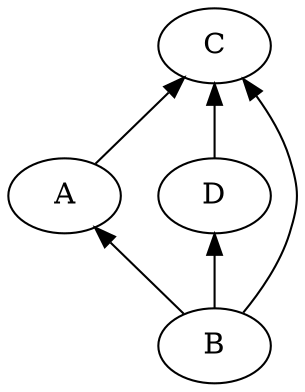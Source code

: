 digraph G {
 "C" ;
 "A" ;
 "D" ;
 "B" ;
 edge [dir=back] "C" -> "A" ;
 edge [dir=back] "C" -> "D" ;
 edge [dir=back] "C" -> "B" ;
 edge [dir=back] "A" -> "B" ;
 edge [dir=back] "D" -> "B" ;
}
